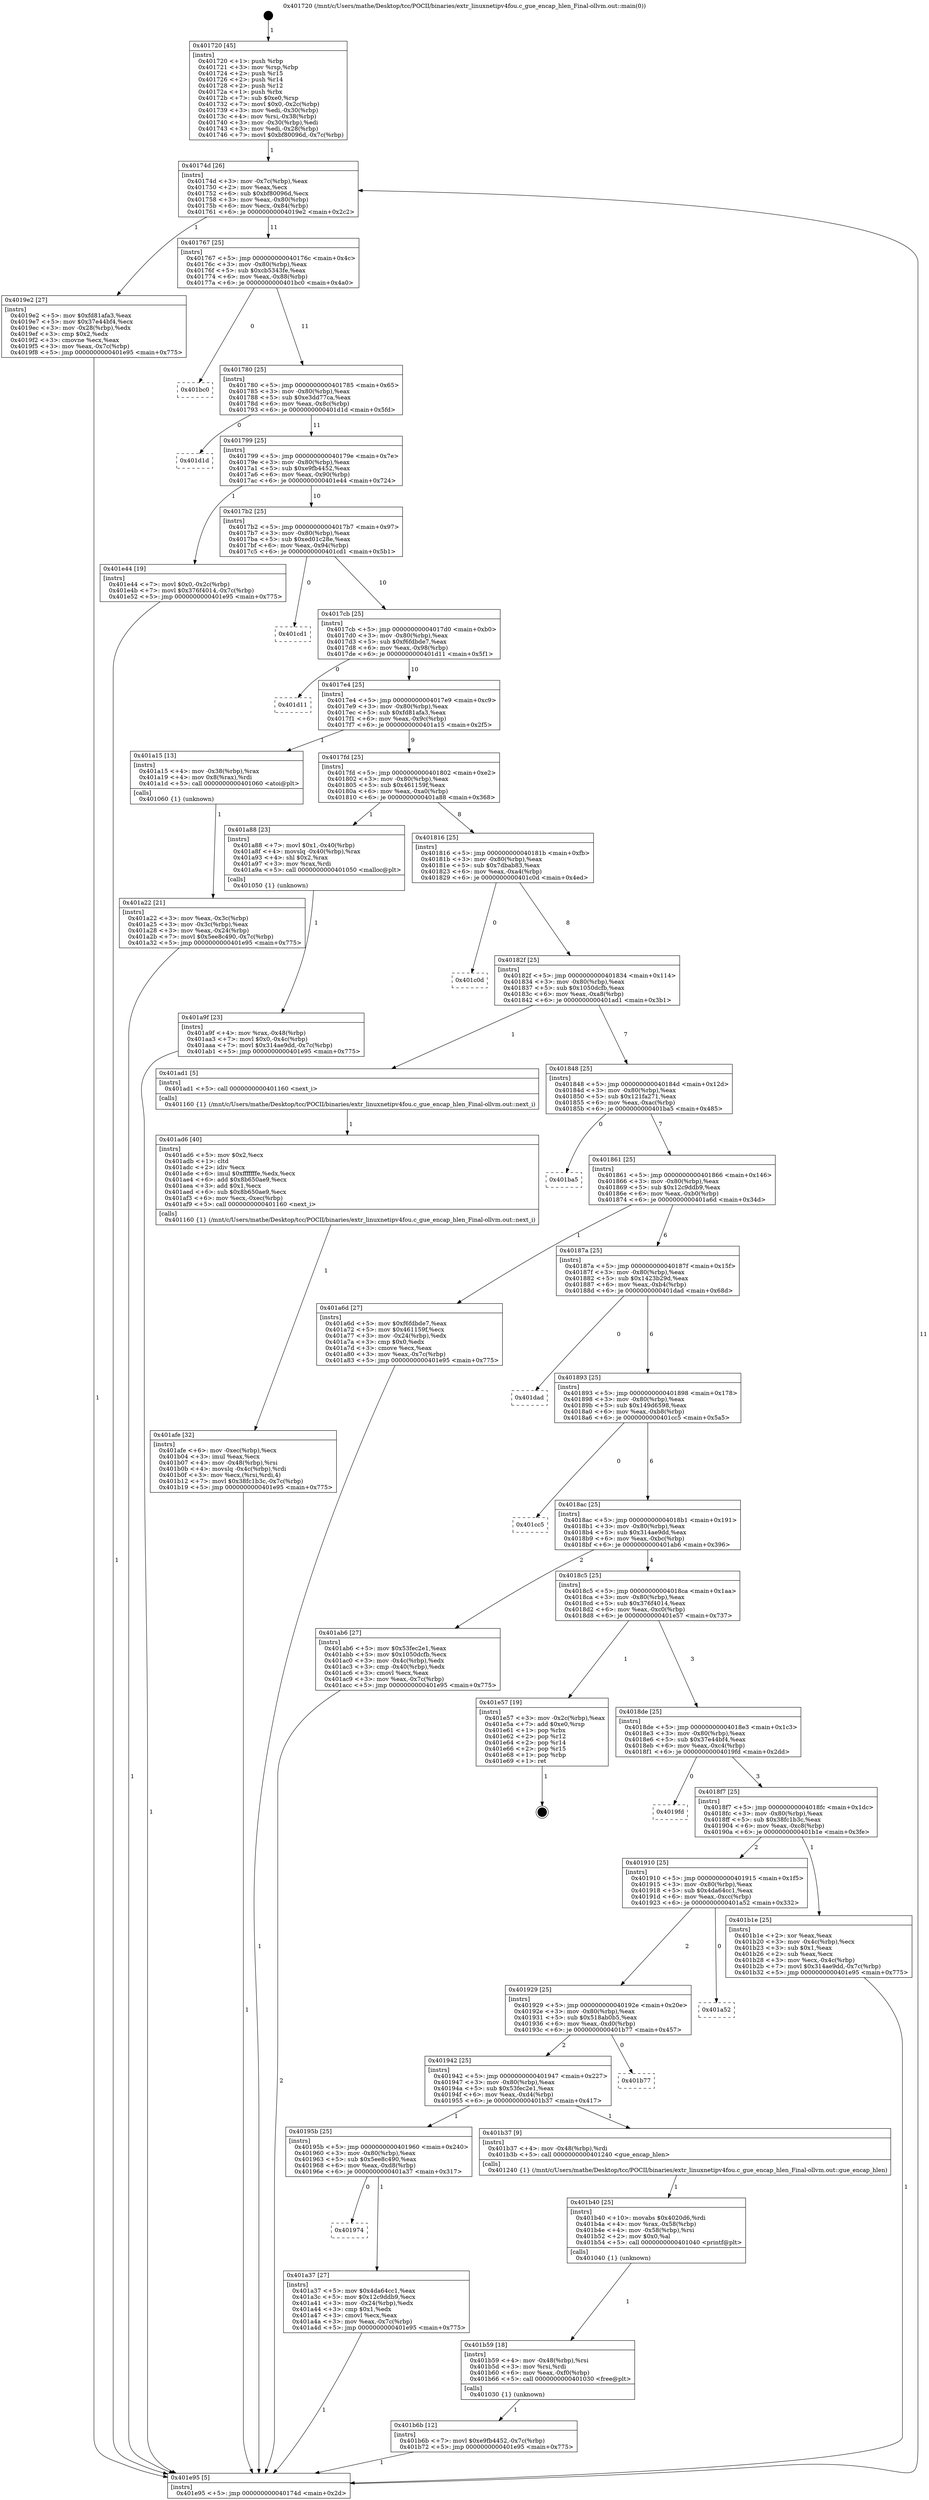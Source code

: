 digraph "0x401720" {
  label = "0x401720 (/mnt/c/Users/mathe/Desktop/tcc/POCII/binaries/extr_linuxnetipv4fou.c_gue_encap_hlen_Final-ollvm.out::main(0))"
  labelloc = "t"
  node[shape=record]

  Entry [label="",width=0.3,height=0.3,shape=circle,fillcolor=black,style=filled]
  "0x40174d" [label="{
     0x40174d [26]\l
     | [instrs]\l
     &nbsp;&nbsp;0x40174d \<+3\>: mov -0x7c(%rbp),%eax\l
     &nbsp;&nbsp;0x401750 \<+2\>: mov %eax,%ecx\l
     &nbsp;&nbsp;0x401752 \<+6\>: sub $0xbf80096d,%ecx\l
     &nbsp;&nbsp;0x401758 \<+3\>: mov %eax,-0x80(%rbp)\l
     &nbsp;&nbsp;0x40175b \<+6\>: mov %ecx,-0x84(%rbp)\l
     &nbsp;&nbsp;0x401761 \<+6\>: je 00000000004019e2 \<main+0x2c2\>\l
  }"]
  "0x4019e2" [label="{
     0x4019e2 [27]\l
     | [instrs]\l
     &nbsp;&nbsp;0x4019e2 \<+5\>: mov $0xfd81afa3,%eax\l
     &nbsp;&nbsp;0x4019e7 \<+5\>: mov $0x37e44bf4,%ecx\l
     &nbsp;&nbsp;0x4019ec \<+3\>: mov -0x28(%rbp),%edx\l
     &nbsp;&nbsp;0x4019ef \<+3\>: cmp $0x2,%edx\l
     &nbsp;&nbsp;0x4019f2 \<+3\>: cmovne %ecx,%eax\l
     &nbsp;&nbsp;0x4019f5 \<+3\>: mov %eax,-0x7c(%rbp)\l
     &nbsp;&nbsp;0x4019f8 \<+5\>: jmp 0000000000401e95 \<main+0x775\>\l
  }"]
  "0x401767" [label="{
     0x401767 [25]\l
     | [instrs]\l
     &nbsp;&nbsp;0x401767 \<+5\>: jmp 000000000040176c \<main+0x4c\>\l
     &nbsp;&nbsp;0x40176c \<+3\>: mov -0x80(%rbp),%eax\l
     &nbsp;&nbsp;0x40176f \<+5\>: sub $0xcb5343fe,%eax\l
     &nbsp;&nbsp;0x401774 \<+6\>: mov %eax,-0x88(%rbp)\l
     &nbsp;&nbsp;0x40177a \<+6\>: je 0000000000401bc0 \<main+0x4a0\>\l
  }"]
  "0x401e95" [label="{
     0x401e95 [5]\l
     | [instrs]\l
     &nbsp;&nbsp;0x401e95 \<+5\>: jmp 000000000040174d \<main+0x2d\>\l
  }"]
  "0x401720" [label="{
     0x401720 [45]\l
     | [instrs]\l
     &nbsp;&nbsp;0x401720 \<+1\>: push %rbp\l
     &nbsp;&nbsp;0x401721 \<+3\>: mov %rsp,%rbp\l
     &nbsp;&nbsp;0x401724 \<+2\>: push %r15\l
     &nbsp;&nbsp;0x401726 \<+2\>: push %r14\l
     &nbsp;&nbsp;0x401728 \<+2\>: push %r12\l
     &nbsp;&nbsp;0x40172a \<+1\>: push %rbx\l
     &nbsp;&nbsp;0x40172b \<+7\>: sub $0xe0,%rsp\l
     &nbsp;&nbsp;0x401732 \<+7\>: movl $0x0,-0x2c(%rbp)\l
     &nbsp;&nbsp;0x401739 \<+3\>: mov %edi,-0x30(%rbp)\l
     &nbsp;&nbsp;0x40173c \<+4\>: mov %rsi,-0x38(%rbp)\l
     &nbsp;&nbsp;0x401740 \<+3\>: mov -0x30(%rbp),%edi\l
     &nbsp;&nbsp;0x401743 \<+3\>: mov %edi,-0x28(%rbp)\l
     &nbsp;&nbsp;0x401746 \<+7\>: movl $0xbf80096d,-0x7c(%rbp)\l
  }"]
  Exit [label="",width=0.3,height=0.3,shape=circle,fillcolor=black,style=filled,peripheries=2]
  "0x401bc0" [label="{
     0x401bc0\l
  }", style=dashed]
  "0x401780" [label="{
     0x401780 [25]\l
     | [instrs]\l
     &nbsp;&nbsp;0x401780 \<+5\>: jmp 0000000000401785 \<main+0x65\>\l
     &nbsp;&nbsp;0x401785 \<+3\>: mov -0x80(%rbp),%eax\l
     &nbsp;&nbsp;0x401788 \<+5\>: sub $0xe3dd77ca,%eax\l
     &nbsp;&nbsp;0x40178d \<+6\>: mov %eax,-0x8c(%rbp)\l
     &nbsp;&nbsp;0x401793 \<+6\>: je 0000000000401d1d \<main+0x5fd\>\l
  }"]
  "0x401b6b" [label="{
     0x401b6b [12]\l
     | [instrs]\l
     &nbsp;&nbsp;0x401b6b \<+7\>: movl $0xe9fb4452,-0x7c(%rbp)\l
     &nbsp;&nbsp;0x401b72 \<+5\>: jmp 0000000000401e95 \<main+0x775\>\l
  }"]
  "0x401d1d" [label="{
     0x401d1d\l
  }", style=dashed]
  "0x401799" [label="{
     0x401799 [25]\l
     | [instrs]\l
     &nbsp;&nbsp;0x401799 \<+5\>: jmp 000000000040179e \<main+0x7e\>\l
     &nbsp;&nbsp;0x40179e \<+3\>: mov -0x80(%rbp),%eax\l
     &nbsp;&nbsp;0x4017a1 \<+5\>: sub $0xe9fb4452,%eax\l
     &nbsp;&nbsp;0x4017a6 \<+6\>: mov %eax,-0x90(%rbp)\l
     &nbsp;&nbsp;0x4017ac \<+6\>: je 0000000000401e44 \<main+0x724\>\l
  }"]
  "0x401b59" [label="{
     0x401b59 [18]\l
     | [instrs]\l
     &nbsp;&nbsp;0x401b59 \<+4\>: mov -0x48(%rbp),%rsi\l
     &nbsp;&nbsp;0x401b5d \<+3\>: mov %rsi,%rdi\l
     &nbsp;&nbsp;0x401b60 \<+6\>: mov %eax,-0xf0(%rbp)\l
     &nbsp;&nbsp;0x401b66 \<+5\>: call 0000000000401030 \<free@plt\>\l
     | [calls]\l
     &nbsp;&nbsp;0x401030 \{1\} (unknown)\l
  }"]
  "0x401e44" [label="{
     0x401e44 [19]\l
     | [instrs]\l
     &nbsp;&nbsp;0x401e44 \<+7\>: movl $0x0,-0x2c(%rbp)\l
     &nbsp;&nbsp;0x401e4b \<+7\>: movl $0x376f4014,-0x7c(%rbp)\l
     &nbsp;&nbsp;0x401e52 \<+5\>: jmp 0000000000401e95 \<main+0x775\>\l
  }"]
  "0x4017b2" [label="{
     0x4017b2 [25]\l
     | [instrs]\l
     &nbsp;&nbsp;0x4017b2 \<+5\>: jmp 00000000004017b7 \<main+0x97\>\l
     &nbsp;&nbsp;0x4017b7 \<+3\>: mov -0x80(%rbp),%eax\l
     &nbsp;&nbsp;0x4017ba \<+5\>: sub $0xed01c28e,%eax\l
     &nbsp;&nbsp;0x4017bf \<+6\>: mov %eax,-0x94(%rbp)\l
     &nbsp;&nbsp;0x4017c5 \<+6\>: je 0000000000401cd1 \<main+0x5b1\>\l
  }"]
  "0x401b40" [label="{
     0x401b40 [25]\l
     | [instrs]\l
     &nbsp;&nbsp;0x401b40 \<+10\>: movabs $0x4020d6,%rdi\l
     &nbsp;&nbsp;0x401b4a \<+4\>: mov %rax,-0x58(%rbp)\l
     &nbsp;&nbsp;0x401b4e \<+4\>: mov -0x58(%rbp),%rsi\l
     &nbsp;&nbsp;0x401b52 \<+2\>: mov $0x0,%al\l
     &nbsp;&nbsp;0x401b54 \<+5\>: call 0000000000401040 \<printf@plt\>\l
     | [calls]\l
     &nbsp;&nbsp;0x401040 \{1\} (unknown)\l
  }"]
  "0x401cd1" [label="{
     0x401cd1\l
  }", style=dashed]
  "0x4017cb" [label="{
     0x4017cb [25]\l
     | [instrs]\l
     &nbsp;&nbsp;0x4017cb \<+5\>: jmp 00000000004017d0 \<main+0xb0\>\l
     &nbsp;&nbsp;0x4017d0 \<+3\>: mov -0x80(%rbp),%eax\l
     &nbsp;&nbsp;0x4017d3 \<+5\>: sub $0xf6fdbde7,%eax\l
     &nbsp;&nbsp;0x4017d8 \<+6\>: mov %eax,-0x98(%rbp)\l
     &nbsp;&nbsp;0x4017de \<+6\>: je 0000000000401d11 \<main+0x5f1\>\l
  }"]
  "0x401afe" [label="{
     0x401afe [32]\l
     | [instrs]\l
     &nbsp;&nbsp;0x401afe \<+6\>: mov -0xec(%rbp),%ecx\l
     &nbsp;&nbsp;0x401b04 \<+3\>: imul %eax,%ecx\l
     &nbsp;&nbsp;0x401b07 \<+4\>: mov -0x48(%rbp),%rsi\l
     &nbsp;&nbsp;0x401b0b \<+4\>: movslq -0x4c(%rbp),%rdi\l
     &nbsp;&nbsp;0x401b0f \<+3\>: mov %ecx,(%rsi,%rdi,4)\l
     &nbsp;&nbsp;0x401b12 \<+7\>: movl $0x38fc1b3c,-0x7c(%rbp)\l
     &nbsp;&nbsp;0x401b19 \<+5\>: jmp 0000000000401e95 \<main+0x775\>\l
  }"]
  "0x401d11" [label="{
     0x401d11\l
  }", style=dashed]
  "0x4017e4" [label="{
     0x4017e4 [25]\l
     | [instrs]\l
     &nbsp;&nbsp;0x4017e4 \<+5\>: jmp 00000000004017e9 \<main+0xc9\>\l
     &nbsp;&nbsp;0x4017e9 \<+3\>: mov -0x80(%rbp),%eax\l
     &nbsp;&nbsp;0x4017ec \<+5\>: sub $0xfd81afa3,%eax\l
     &nbsp;&nbsp;0x4017f1 \<+6\>: mov %eax,-0x9c(%rbp)\l
     &nbsp;&nbsp;0x4017f7 \<+6\>: je 0000000000401a15 \<main+0x2f5\>\l
  }"]
  "0x401ad6" [label="{
     0x401ad6 [40]\l
     | [instrs]\l
     &nbsp;&nbsp;0x401ad6 \<+5\>: mov $0x2,%ecx\l
     &nbsp;&nbsp;0x401adb \<+1\>: cltd\l
     &nbsp;&nbsp;0x401adc \<+2\>: idiv %ecx\l
     &nbsp;&nbsp;0x401ade \<+6\>: imul $0xfffffffe,%edx,%ecx\l
     &nbsp;&nbsp;0x401ae4 \<+6\>: add $0x8b650ae9,%ecx\l
     &nbsp;&nbsp;0x401aea \<+3\>: add $0x1,%ecx\l
     &nbsp;&nbsp;0x401aed \<+6\>: sub $0x8b650ae9,%ecx\l
     &nbsp;&nbsp;0x401af3 \<+6\>: mov %ecx,-0xec(%rbp)\l
     &nbsp;&nbsp;0x401af9 \<+5\>: call 0000000000401160 \<next_i\>\l
     | [calls]\l
     &nbsp;&nbsp;0x401160 \{1\} (/mnt/c/Users/mathe/Desktop/tcc/POCII/binaries/extr_linuxnetipv4fou.c_gue_encap_hlen_Final-ollvm.out::next_i)\l
  }"]
  "0x401a15" [label="{
     0x401a15 [13]\l
     | [instrs]\l
     &nbsp;&nbsp;0x401a15 \<+4\>: mov -0x38(%rbp),%rax\l
     &nbsp;&nbsp;0x401a19 \<+4\>: mov 0x8(%rax),%rdi\l
     &nbsp;&nbsp;0x401a1d \<+5\>: call 0000000000401060 \<atoi@plt\>\l
     | [calls]\l
     &nbsp;&nbsp;0x401060 \{1\} (unknown)\l
  }"]
  "0x4017fd" [label="{
     0x4017fd [25]\l
     | [instrs]\l
     &nbsp;&nbsp;0x4017fd \<+5\>: jmp 0000000000401802 \<main+0xe2\>\l
     &nbsp;&nbsp;0x401802 \<+3\>: mov -0x80(%rbp),%eax\l
     &nbsp;&nbsp;0x401805 \<+5\>: sub $0x461159f,%eax\l
     &nbsp;&nbsp;0x40180a \<+6\>: mov %eax,-0xa0(%rbp)\l
     &nbsp;&nbsp;0x401810 \<+6\>: je 0000000000401a88 \<main+0x368\>\l
  }"]
  "0x401a22" [label="{
     0x401a22 [21]\l
     | [instrs]\l
     &nbsp;&nbsp;0x401a22 \<+3\>: mov %eax,-0x3c(%rbp)\l
     &nbsp;&nbsp;0x401a25 \<+3\>: mov -0x3c(%rbp),%eax\l
     &nbsp;&nbsp;0x401a28 \<+3\>: mov %eax,-0x24(%rbp)\l
     &nbsp;&nbsp;0x401a2b \<+7\>: movl $0x5ee8c490,-0x7c(%rbp)\l
     &nbsp;&nbsp;0x401a32 \<+5\>: jmp 0000000000401e95 \<main+0x775\>\l
  }"]
  "0x401a9f" [label="{
     0x401a9f [23]\l
     | [instrs]\l
     &nbsp;&nbsp;0x401a9f \<+4\>: mov %rax,-0x48(%rbp)\l
     &nbsp;&nbsp;0x401aa3 \<+7\>: movl $0x0,-0x4c(%rbp)\l
     &nbsp;&nbsp;0x401aaa \<+7\>: movl $0x314ae9dd,-0x7c(%rbp)\l
     &nbsp;&nbsp;0x401ab1 \<+5\>: jmp 0000000000401e95 \<main+0x775\>\l
  }"]
  "0x401a88" [label="{
     0x401a88 [23]\l
     | [instrs]\l
     &nbsp;&nbsp;0x401a88 \<+7\>: movl $0x1,-0x40(%rbp)\l
     &nbsp;&nbsp;0x401a8f \<+4\>: movslq -0x40(%rbp),%rax\l
     &nbsp;&nbsp;0x401a93 \<+4\>: shl $0x2,%rax\l
     &nbsp;&nbsp;0x401a97 \<+3\>: mov %rax,%rdi\l
     &nbsp;&nbsp;0x401a9a \<+5\>: call 0000000000401050 \<malloc@plt\>\l
     | [calls]\l
     &nbsp;&nbsp;0x401050 \{1\} (unknown)\l
  }"]
  "0x401816" [label="{
     0x401816 [25]\l
     | [instrs]\l
     &nbsp;&nbsp;0x401816 \<+5\>: jmp 000000000040181b \<main+0xfb\>\l
     &nbsp;&nbsp;0x40181b \<+3\>: mov -0x80(%rbp),%eax\l
     &nbsp;&nbsp;0x40181e \<+5\>: sub $0x7dbab83,%eax\l
     &nbsp;&nbsp;0x401823 \<+6\>: mov %eax,-0xa4(%rbp)\l
     &nbsp;&nbsp;0x401829 \<+6\>: je 0000000000401c0d \<main+0x4ed\>\l
  }"]
  "0x401974" [label="{
     0x401974\l
  }", style=dashed]
  "0x401c0d" [label="{
     0x401c0d\l
  }", style=dashed]
  "0x40182f" [label="{
     0x40182f [25]\l
     | [instrs]\l
     &nbsp;&nbsp;0x40182f \<+5\>: jmp 0000000000401834 \<main+0x114\>\l
     &nbsp;&nbsp;0x401834 \<+3\>: mov -0x80(%rbp),%eax\l
     &nbsp;&nbsp;0x401837 \<+5\>: sub $0x1050dcfb,%eax\l
     &nbsp;&nbsp;0x40183c \<+6\>: mov %eax,-0xa8(%rbp)\l
     &nbsp;&nbsp;0x401842 \<+6\>: je 0000000000401ad1 \<main+0x3b1\>\l
  }"]
  "0x401a37" [label="{
     0x401a37 [27]\l
     | [instrs]\l
     &nbsp;&nbsp;0x401a37 \<+5\>: mov $0x4da64cc1,%eax\l
     &nbsp;&nbsp;0x401a3c \<+5\>: mov $0x12c9ddb9,%ecx\l
     &nbsp;&nbsp;0x401a41 \<+3\>: mov -0x24(%rbp),%edx\l
     &nbsp;&nbsp;0x401a44 \<+3\>: cmp $0x1,%edx\l
     &nbsp;&nbsp;0x401a47 \<+3\>: cmovl %ecx,%eax\l
     &nbsp;&nbsp;0x401a4a \<+3\>: mov %eax,-0x7c(%rbp)\l
     &nbsp;&nbsp;0x401a4d \<+5\>: jmp 0000000000401e95 \<main+0x775\>\l
  }"]
  "0x401ad1" [label="{
     0x401ad1 [5]\l
     | [instrs]\l
     &nbsp;&nbsp;0x401ad1 \<+5\>: call 0000000000401160 \<next_i\>\l
     | [calls]\l
     &nbsp;&nbsp;0x401160 \{1\} (/mnt/c/Users/mathe/Desktop/tcc/POCII/binaries/extr_linuxnetipv4fou.c_gue_encap_hlen_Final-ollvm.out::next_i)\l
  }"]
  "0x401848" [label="{
     0x401848 [25]\l
     | [instrs]\l
     &nbsp;&nbsp;0x401848 \<+5\>: jmp 000000000040184d \<main+0x12d\>\l
     &nbsp;&nbsp;0x40184d \<+3\>: mov -0x80(%rbp),%eax\l
     &nbsp;&nbsp;0x401850 \<+5\>: sub $0x121fa271,%eax\l
     &nbsp;&nbsp;0x401855 \<+6\>: mov %eax,-0xac(%rbp)\l
     &nbsp;&nbsp;0x40185b \<+6\>: je 0000000000401ba5 \<main+0x485\>\l
  }"]
  "0x40195b" [label="{
     0x40195b [25]\l
     | [instrs]\l
     &nbsp;&nbsp;0x40195b \<+5\>: jmp 0000000000401960 \<main+0x240\>\l
     &nbsp;&nbsp;0x401960 \<+3\>: mov -0x80(%rbp),%eax\l
     &nbsp;&nbsp;0x401963 \<+5\>: sub $0x5ee8c490,%eax\l
     &nbsp;&nbsp;0x401968 \<+6\>: mov %eax,-0xd8(%rbp)\l
     &nbsp;&nbsp;0x40196e \<+6\>: je 0000000000401a37 \<main+0x317\>\l
  }"]
  "0x401ba5" [label="{
     0x401ba5\l
  }", style=dashed]
  "0x401861" [label="{
     0x401861 [25]\l
     | [instrs]\l
     &nbsp;&nbsp;0x401861 \<+5\>: jmp 0000000000401866 \<main+0x146\>\l
     &nbsp;&nbsp;0x401866 \<+3\>: mov -0x80(%rbp),%eax\l
     &nbsp;&nbsp;0x401869 \<+5\>: sub $0x12c9ddb9,%eax\l
     &nbsp;&nbsp;0x40186e \<+6\>: mov %eax,-0xb0(%rbp)\l
     &nbsp;&nbsp;0x401874 \<+6\>: je 0000000000401a6d \<main+0x34d\>\l
  }"]
  "0x401b37" [label="{
     0x401b37 [9]\l
     | [instrs]\l
     &nbsp;&nbsp;0x401b37 \<+4\>: mov -0x48(%rbp),%rdi\l
     &nbsp;&nbsp;0x401b3b \<+5\>: call 0000000000401240 \<gue_encap_hlen\>\l
     | [calls]\l
     &nbsp;&nbsp;0x401240 \{1\} (/mnt/c/Users/mathe/Desktop/tcc/POCII/binaries/extr_linuxnetipv4fou.c_gue_encap_hlen_Final-ollvm.out::gue_encap_hlen)\l
  }"]
  "0x401a6d" [label="{
     0x401a6d [27]\l
     | [instrs]\l
     &nbsp;&nbsp;0x401a6d \<+5\>: mov $0xf6fdbde7,%eax\l
     &nbsp;&nbsp;0x401a72 \<+5\>: mov $0x461159f,%ecx\l
     &nbsp;&nbsp;0x401a77 \<+3\>: mov -0x24(%rbp),%edx\l
     &nbsp;&nbsp;0x401a7a \<+3\>: cmp $0x0,%edx\l
     &nbsp;&nbsp;0x401a7d \<+3\>: cmove %ecx,%eax\l
     &nbsp;&nbsp;0x401a80 \<+3\>: mov %eax,-0x7c(%rbp)\l
     &nbsp;&nbsp;0x401a83 \<+5\>: jmp 0000000000401e95 \<main+0x775\>\l
  }"]
  "0x40187a" [label="{
     0x40187a [25]\l
     | [instrs]\l
     &nbsp;&nbsp;0x40187a \<+5\>: jmp 000000000040187f \<main+0x15f\>\l
     &nbsp;&nbsp;0x40187f \<+3\>: mov -0x80(%rbp),%eax\l
     &nbsp;&nbsp;0x401882 \<+5\>: sub $0x1423b29d,%eax\l
     &nbsp;&nbsp;0x401887 \<+6\>: mov %eax,-0xb4(%rbp)\l
     &nbsp;&nbsp;0x40188d \<+6\>: je 0000000000401dad \<main+0x68d\>\l
  }"]
  "0x401942" [label="{
     0x401942 [25]\l
     | [instrs]\l
     &nbsp;&nbsp;0x401942 \<+5\>: jmp 0000000000401947 \<main+0x227\>\l
     &nbsp;&nbsp;0x401947 \<+3\>: mov -0x80(%rbp),%eax\l
     &nbsp;&nbsp;0x40194a \<+5\>: sub $0x53fec2e1,%eax\l
     &nbsp;&nbsp;0x40194f \<+6\>: mov %eax,-0xd4(%rbp)\l
     &nbsp;&nbsp;0x401955 \<+6\>: je 0000000000401b37 \<main+0x417\>\l
  }"]
  "0x401dad" [label="{
     0x401dad\l
  }", style=dashed]
  "0x401893" [label="{
     0x401893 [25]\l
     | [instrs]\l
     &nbsp;&nbsp;0x401893 \<+5\>: jmp 0000000000401898 \<main+0x178\>\l
     &nbsp;&nbsp;0x401898 \<+3\>: mov -0x80(%rbp),%eax\l
     &nbsp;&nbsp;0x40189b \<+5\>: sub $0x149d6598,%eax\l
     &nbsp;&nbsp;0x4018a0 \<+6\>: mov %eax,-0xb8(%rbp)\l
     &nbsp;&nbsp;0x4018a6 \<+6\>: je 0000000000401cc5 \<main+0x5a5\>\l
  }"]
  "0x401b77" [label="{
     0x401b77\l
  }", style=dashed]
  "0x401cc5" [label="{
     0x401cc5\l
  }", style=dashed]
  "0x4018ac" [label="{
     0x4018ac [25]\l
     | [instrs]\l
     &nbsp;&nbsp;0x4018ac \<+5\>: jmp 00000000004018b1 \<main+0x191\>\l
     &nbsp;&nbsp;0x4018b1 \<+3\>: mov -0x80(%rbp),%eax\l
     &nbsp;&nbsp;0x4018b4 \<+5\>: sub $0x314ae9dd,%eax\l
     &nbsp;&nbsp;0x4018b9 \<+6\>: mov %eax,-0xbc(%rbp)\l
     &nbsp;&nbsp;0x4018bf \<+6\>: je 0000000000401ab6 \<main+0x396\>\l
  }"]
  "0x401929" [label="{
     0x401929 [25]\l
     | [instrs]\l
     &nbsp;&nbsp;0x401929 \<+5\>: jmp 000000000040192e \<main+0x20e\>\l
     &nbsp;&nbsp;0x40192e \<+3\>: mov -0x80(%rbp),%eax\l
     &nbsp;&nbsp;0x401931 \<+5\>: sub $0x518ab0b5,%eax\l
     &nbsp;&nbsp;0x401936 \<+6\>: mov %eax,-0xd0(%rbp)\l
     &nbsp;&nbsp;0x40193c \<+6\>: je 0000000000401b77 \<main+0x457\>\l
  }"]
  "0x401ab6" [label="{
     0x401ab6 [27]\l
     | [instrs]\l
     &nbsp;&nbsp;0x401ab6 \<+5\>: mov $0x53fec2e1,%eax\l
     &nbsp;&nbsp;0x401abb \<+5\>: mov $0x1050dcfb,%ecx\l
     &nbsp;&nbsp;0x401ac0 \<+3\>: mov -0x4c(%rbp),%edx\l
     &nbsp;&nbsp;0x401ac3 \<+3\>: cmp -0x40(%rbp),%edx\l
     &nbsp;&nbsp;0x401ac6 \<+3\>: cmovl %ecx,%eax\l
     &nbsp;&nbsp;0x401ac9 \<+3\>: mov %eax,-0x7c(%rbp)\l
     &nbsp;&nbsp;0x401acc \<+5\>: jmp 0000000000401e95 \<main+0x775\>\l
  }"]
  "0x4018c5" [label="{
     0x4018c5 [25]\l
     | [instrs]\l
     &nbsp;&nbsp;0x4018c5 \<+5\>: jmp 00000000004018ca \<main+0x1aa\>\l
     &nbsp;&nbsp;0x4018ca \<+3\>: mov -0x80(%rbp),%eax\l
     &nbsp;&nbsp;0x4018cd \<+5\>: sub $0x376f4014,%eax\l
     &nbsp;&nbsp;0x4018d2 \<+6\>: mov %eax,-0xc0(%rbp)\l
     &nbsp;&nbsp;0x4018d8 \<+6\>: je 0000000000401e57 \<main+0x737\>\l
  }"]
  "0x401a52" [label="{
     0x401a52\l
  }", style=dashed]
  "0x401e57" [label="{
     0x401e57 [19]\l
     | [instrs]\l
     &nbsp;&nbsp;0x401e57 \<+3\>: mov -0x2c(%rbp),%eax\l
     &nbsp;&nbsp;0x401e5a \<+7\>: add $0xe0,%rsp\l
     &nbsp;&nbsp;0x401e61 \<+1\>: pop %rbx\l
     &nbsp;&nbsp;0x401e62 \<+2\>: pop %r12\l
     &nbsp;&nbsp;0x401e64 \<+2\>: pop %r14\l
     &nbsp;&nbsp;0x401e66 \<+2\>: pop %r15\l
     &nbsp;&nbsp;0x401e68 \<+1\>: pop %rbp\l
     &nbsp;&nbsp;0x401e69 \<+1\>: ret\l
  }"]
  "0x4018de" [label="{
     0x4018de [25]\l
     | [instrs]\l
     &nbsp;&nbsp;0x4018de \<+5\>: jmp 00000000004018e3 \<main+0x1c3\>\l
     &nbsp;&nbsp;0x4018e3 \<+3\>: mov -0x80(%rbp),%eax\l
     &nbsp;&nbsp;0x4018e6 \<+5\>: sub $0x37e44bf4,%eax\l
     &nbsp;&nbsp;0x4018eb \<+6\>: mov %eax,-0xc4(%rbp)\l
     &nbsp;&nbsp;0x4018f1 \<+6\>: je 00000000004019fd \<main+0x2dd\>\l
  }"]
  "0x401910" [label="{
     0x401910 [25]\l
     | [instrs]\l
     &nbsp;&nbsp;0x401910 \<+5\>: jmp 0000000000401915 \<main+0x1f5\>\l
     &nbsp;&nbsp;0x401915 \<+3\>: mov -0x80(%rbp),%eax\l
     &nbsp;&nbsp;0x401918 \<+5\>: sub $0x4da64cc1,%eax\l
     &nbsp;&nbsp;0x40191d \<+6\>: mov %eax,-0xcc(%rbp)\l
     &nbsp;&nbsp;0x401923 \<+6\>: je 0000000000401a52 \<main+0x332\>\l
  }"]
  "0x4019fd" [label="{
     0x4019fd\l
  }", style=dashed]
  "0x4018f7" [label="{
     0x4018f7 [25]\l
     | [instrs]\l
     &nbsp;&nbsp;0x4018f7 \<+5\>: jmp 00000000004018fc \<main+0x1dc\>\l
     &nbsp;&nbsp;0x4018fc \<+3\>: mov -0x80(%rbp),%eax\l
     &nbsp;&nbsp;0x4018ff \<+5\>: sub $0x38fc1b3c,%eax\l
     &nbsp;&nbsp;0x401904 \<+6\>: mov %eax,-0xc8(%rbp)\l
     &nbsp;&nbsp;0x40190a \<+6\>: je 0000000000401b1e \<main+0x3fe\>\l
  }"]
  "0x401b1e" [label="{
     0x401b1e [25]\l
     | [instrs]\l
     &nbsp;&nbsp;0x401b1e \<+2\>: xor %eax,%eax\l
     &nbsp;&nbsp;0x401b20 \<+3\>: mov -0x4c(%rbp),%ecx\l
     &nbsp;&nbsp;0x401b23 \<+3\>: sub $0x1,%eax\l
     &nbsp;&nbsp;0x401b26 \<+2\>: sub %eax,%ecx\l
     &nbsp;&nbsp;0x401b28 \<+3\>: mov %ecx,-0x4c(%rbp)\l
     &nbsp;&nbsp;0x401b2b \<+7\>: movl $0x314ae9dd,-0x7c(%rbp)\l
     &nbsp;&nbsp;0x401b32 \<+5\>: jmp 0000000000401e95 \<main+0x775\>\l
  }"]
  Entry -> "0x401720" [label=" 1"]
  "0x40174d" -> "0x4019e2" [label=" 1"]
  "0x40174d" -> "0x401767" [label=" 11"]
  "0x4019e2" -> "0x401e95" [label=" 1"]
  "0x401720" -> "0x40174d" [label=" 1"]
  "0x401e95" -> "0x40174d" [label=" 11"]
  "0x401e57" -> Exit [label=" 1"]
  "0x401767" -> "0x401bc0" [label=" 0"]
  "0x401767" -> "0x401780" [label=" 11"]
  "0x401e44" -> "0x401e95" [label=" 1"]
  "0x401780" -> "0x401d1d" [label=" 0"]
  "0x401780" -> "0x401799" [label=" 11"]
  "0x401b6b" -> "0x401e95" [label=" 1"]
  "0x401799" -> "0x401e44" [label=" 1"]
  "0x401799" -> "0x4017b2" [label=" 10"]
  "0x401b59" -> "0x401b6b" [label=" 1"]
  "0x4017b2" -> "0x401cd1" [label=" 0"]
  "0x4017b2" -> "0x4017cb" [label=" 10"]
  "0x401b40" -> "0x401b59" [label=" 1"]
  "0x4017cb" -> "0x401d11" [label=" 0"]
  "0x4017cb" -> "0x4017e4" [label=" 10"]
  "0x401b37" -> "0x401b40" [label=" 1"]
  "0x4017e4" -> "0x401a15" [label=" 1"]
  "0x4017e4" -> "0x4017fd" [label=" 9"]
  "0x401a15" -> "0x401a22" [label=" 1"]
  "0x401a22" -> "0x401e95" [label=" 1"]
  "0x401b1e" -> "0x401e95" [label=" 1"]
  "0x4017fd" -> "0x401a88" [label=" 1"]
  "0x4017fd" -> "0x401816" [label=" 8"]
  "0x401afe" -> "0x401e95" [label=" 1"]
  "0x401816" -> "0x401c0d" [label=" 0"]
  "0x401816" -> "0x40182f" [label=" 8"]
  "0x401ad6" -> "0x401afe" [label=" 1"]
  "0x40182f" -> "0x401ad1" [label=" 1"]
  "0x40182f" -> "0x401848" [label=" 7"]
  "0x401ad1" -> "0x401ad6" [label=" 1"]
  "0x401848" -> "0x401ba5" [label=" 0"]
  "0x401848" -> "0x401861" [label=" 7"]
  "0x401a9f" -> "0x401e95" [label=" 1"]
  "0x401861" -> "0x401a6d" [label=" 1"]
  "0x401861" -> "0x40187a" [label=" 6"]
  "0x401a88" -> "0x401a9f" [label=" 1"]
  "0x40187a" -> "0x401dad" [label=" 0"]
  "0x40187a" -> "0x401893" [label=" 6"]
  "0x401a37" -> "0x401e95" [label=" 1"]
  "0x401893" -> "0x401cc5" [label=" 0"]
  "0x401893" -> "0x4018ac" [label=" 6"]
  "0x40195b" -> "0x401974" [label=" 0"]
  "0x4018ac" -> "0x401ab6" [label=" 2"]
  "0x4018ac" -> "0x4018c5" [label=" 4"]
  "0x401ab6" -> "0x401e95" [label=" 2"]
  "0x4018c5" -> "0x401e57" [label=" 1"]
  "0x4018c5" -> "0x4018de" [label=" 3"]
  "0x401942" -> "0x40195b" [label=" 1"]
  "0x4018de" -> "0x4019fd" [label=" 0"]
  "0x4018de" -> "0x4018f7" [label=" 3"]
  "0x401a6d" -> "0x401e95" [label=" 1"]
  "0x4018f7" -> "0x401b1e" [label=" 1"]
  "0x4018f7" -> "0x401910" [label=" 2"]
  "0x401942" -> "0x401b37" [label=" 1"]
  "0x401910" -> "0x401a52" [label=" 0"]
  "0x401910" -> "0x401929" [label=" 2"]
  "0x40195b" -> "0x401a37" [label=" 1"]
  "0x401929" -> "0x401b77" [label=" 0"]
  "0x401929" -> "0x401942" [label=" 2"]
}

